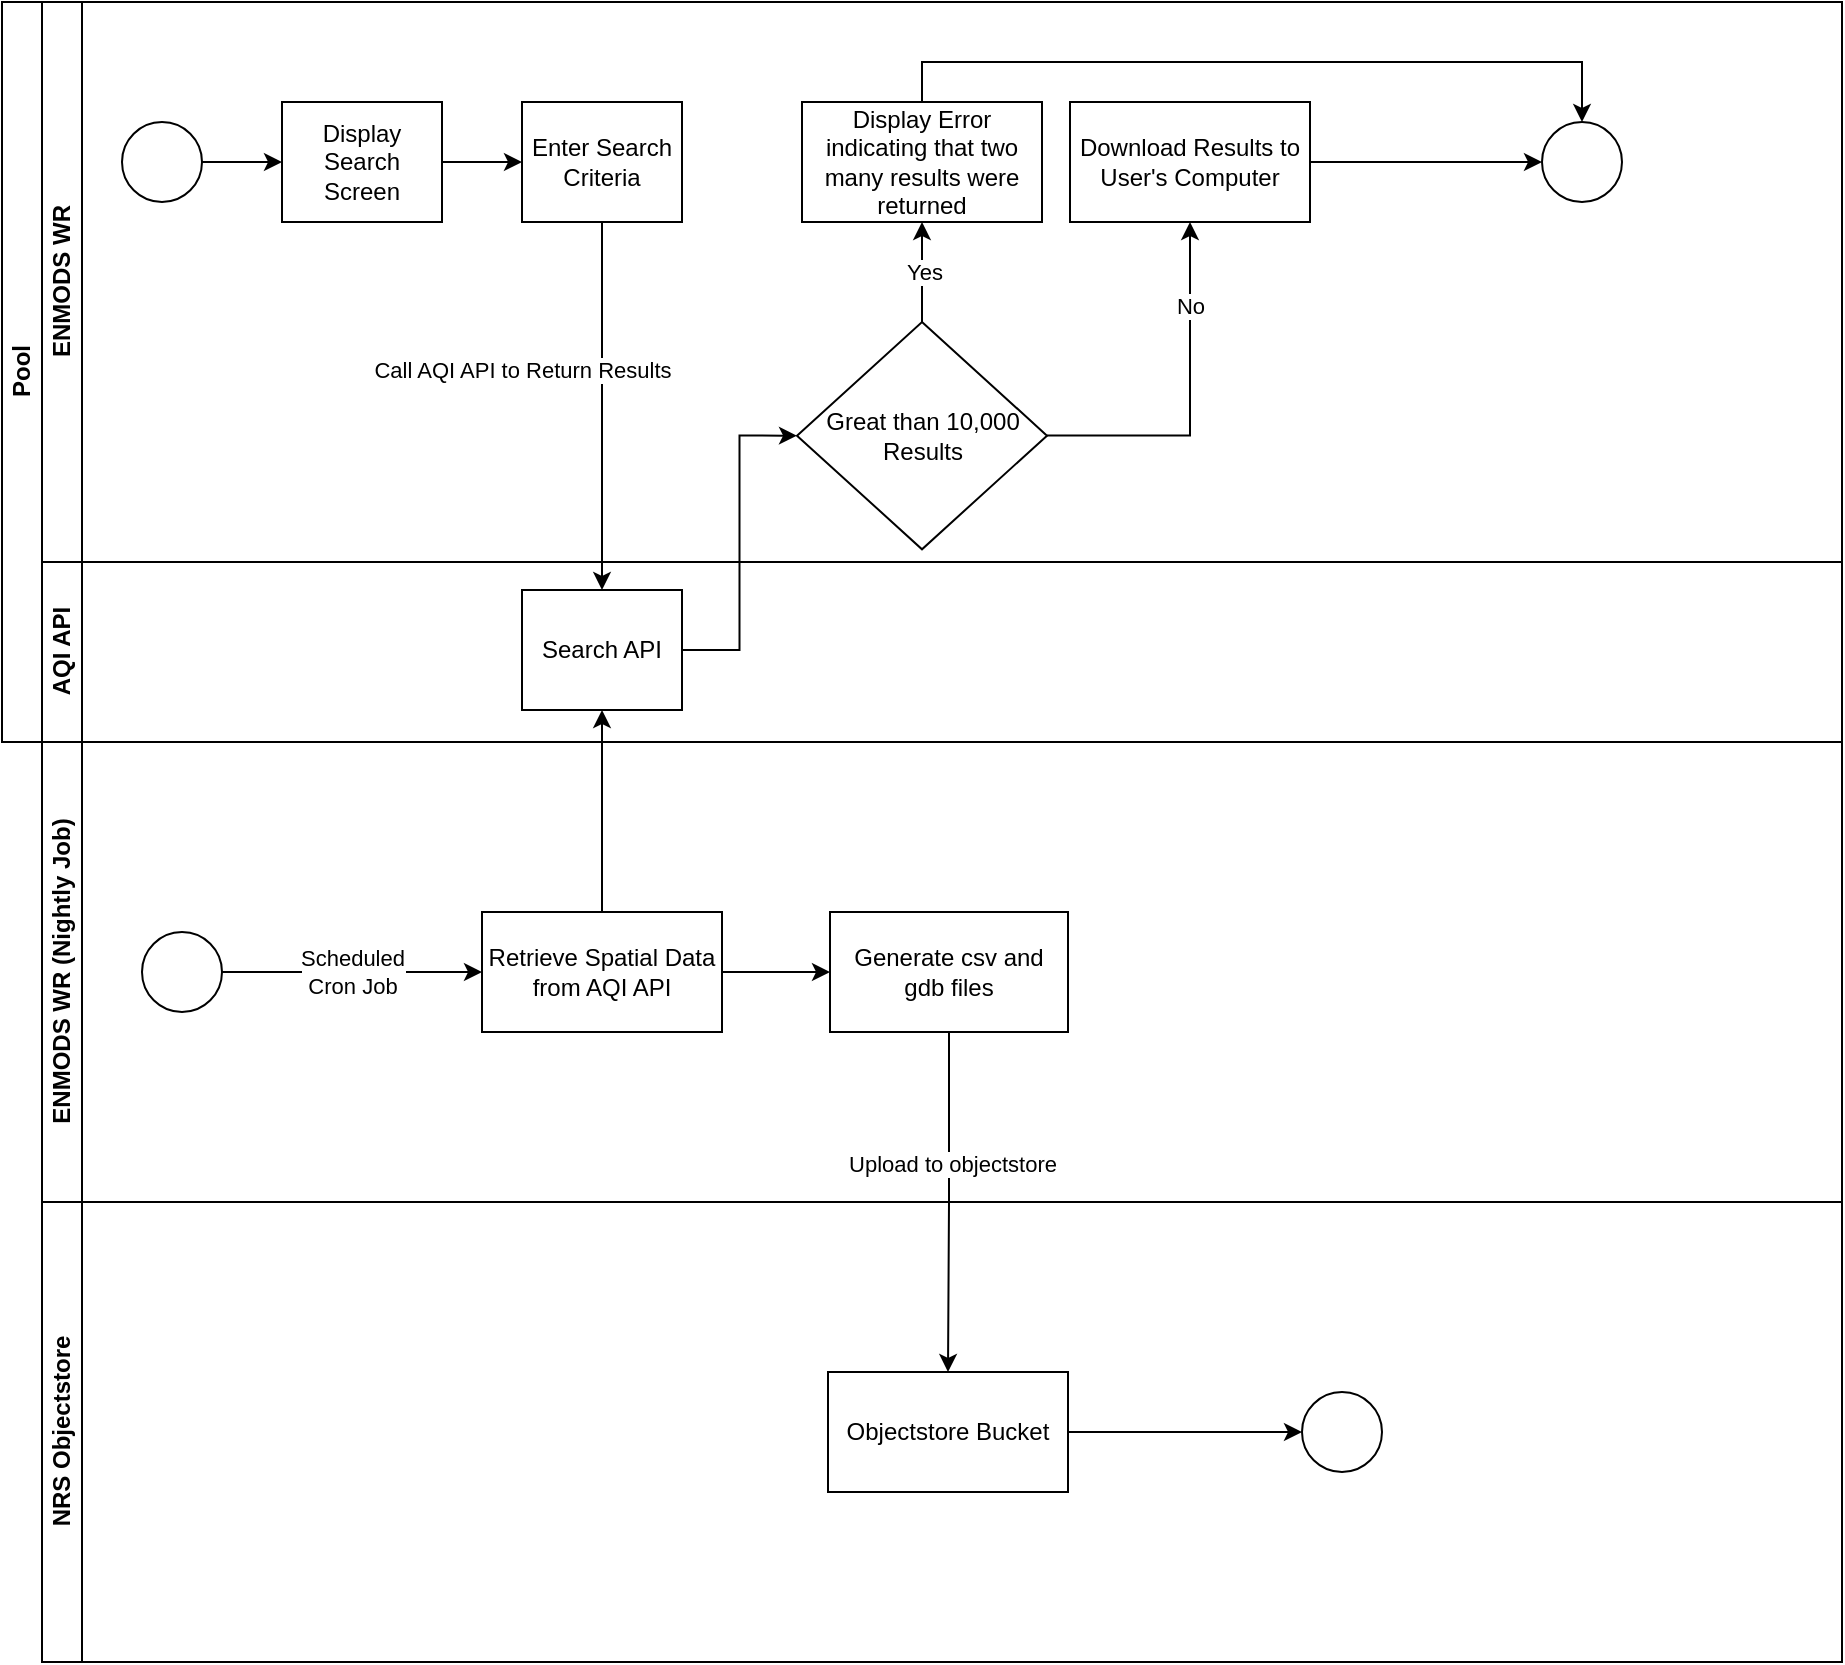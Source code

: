 <mxfile version="27.1.0">
  <diagram id="prtHgNgQTEPvFCAcTncT" name="Page-1">
    <mxGraphModel dx="2061" dy="749" grid="1" gridSize="10" guides="1" tooltips="1" connect="1" arrows="1" fold="1" page="1" pageScale="1" pageWidth="827" pageHeight="1169" math="0" shadow="0">
      <root>
        <mxCell id="0" />
        <mxCell id="1" parent="0" />
        <mxCell id="dNxyNK7c78bLwvsdeMH5-19" value="Pool" style="swimlane;html=1;childLayout=stackLayout;resizeParent=1;resizeParentMax=0;horizontal=0;startSize=20;horizontalStack=0;" parent="1" vertex="1">
          <mxGeometry x="-120" y="120" width="920" height="370" as="geometry" />
        </mxCell>
        <mxCell id="dNxyNK7c78bLwvsdeMH5-20" value="ENMODS WR" style="swimlane;html=1;startSize=20;horizontal=0;" parent="dNxyNK7c78bLwvsdeMH5-19" vertex="1">
          <mxGeometry x="20" width="900" height="280" as="geometry" />
        </mxCell>
        <mxCell id="dNxyNK7c78bLwvsdeMH5-25" value="" style="edgeStyle=orthogonalEdgeStyle;rounded=0;orthogonalLoop=1;jettySize=auto;html=1;" parent="dNxyNK7c78bLwvsdeMH5-20" source="dNxyNK7c78bLwvsdeMH5-23" target="dNxyNK7c78bLwvsdeMH5-24" edge="1">
          <mxGeometry relative="1" as="geometry" />
        </mxCell>
        <mxCell id="dNxyNK7c78bLwvsdeMH5-23" value="" style="ellipse;whiteSpace=wrap;html=1;" parent="dNxyNK7c78bLwvsdeMH5-20" vertex="1">
          <mxGeometry x="40" y="60" width="40" height="40" as="geometry" />
        </mxCell>
        <mxCell id="baqCoUqVgwDe4w2ZhGsL-18" style="edgeStyle=orthogonalEdgeStyle;rounded=0;orthogonalLoop=1;jettySize=auto;html=1;" parent="dNxyNK7c78bLwvsdeMH5-20" source="dNxyNK7c78bLwvsdeMH5-24" target="dNxyNK7c78bLwvsdeMH5-30" edge="1">
          <mxGeometry relative="1" as="geometry" />
        </mxCell>
        <mxCell id="dNxyNK7c78bLwvsdeMH5-24" value="Display Search Screen" style="rounded=0;whiteSpace=wrap;html=1;fontFamily=Helvetica;fontSize=12;fontColor=#000000;align=center;" parent="dNxyNK7c78bLwvsdeMH5-20" vertex="1">
          <mxGeometry x="120" y="50" width="80" height="60" as="geometry" />
        </mxCell>
        <mxCell id="dNxyNK7c78bLwvsdeMH5-30" value="Enter Search Criteria" style="rounded=0;whiteSpace=wrap;html=1;fontFamily=Helvetica;fontSize=12;fontColor=#000000;align=center;" parent="dNxyNK7c78bLwvsdeMH5-20" vertex="1">
          <mxGeometry x="240" y="50" width="80" height="60" as="geometry" />
        </mxCell>
        <mxCell id="dNxyNK7c78bLwvsdeMH5-32" value="" style="ellipse;whiteSpace=wrap;html=1;" parent="dNxyNK7c78bLwvsdeMH5-20" vertex="1">
          <mxGeometry x="750" y="60" width="40" height="40" as="geometry" />
        </mxCell>
        <mxCell id="baqCoUqVgwDe4w2ZhGsL-17" style="edgeStyle=orthogonalEdgeStyle;rounded=0;orthogonalLoop=1;jettySize=auto;html=1;exitX=0.5;exitY=0;exitDx=0;exitDy=0;entryX=0.5;entryY=0;entryDx=0;entryDy=0;" parent="dNxyNK7c78bLwvsdeMH5-20" source="baqCoUqVgwDe4w2ZhGsL-4" target="dNxyNK7c78bLwvsdeMH5-32" edge="1">
          <mxGeometry relative="1" as="geometry" />
        </mxCell>
        <mxCell id="baqCoUqVgwDe4w2ZhGsL-4" value="Display Error indicating that two many results were returned" style="rounded=0;whiteSpace=wrap;html=1;" parent="dNxyNK7c78bLwvsdeMH5-20" vertex="1">
          <mxGeometry x="380" y="50" width="120" height="60" as="geometry" />
        </mxCell>
        <mxCell id="baqCoUqVgwDe4w2ZhGsL-9" style="edgeStyle=orthogonalEdgeStyle;rounded=0;orthogonalLoop=1;jettySize=auto;html=1;" parent="dNxyNK7c78bLwvsdeMH5-20" source="baqCoUqVgwDe4w2ZhGsL-7" target="dNxyNK7c78bLwvsdeMH5-32" edge="1">
          <mxGeometry relative="1" as="geometry" />
        </mxCell>
        <mxCell id="baqCoUqVgwDe4w2ZhGsL-7" value="Download Results to User&#39;s Computer" style="rounded=0;whiteSpace=wrap;html=1;" parent="dNxyNK7c78bLwvsdeMH5-20" vertex="1">
          <mxGeometry x="514" y="50" width="120" height="60" as="geometry" />
        </mxCell>
        <mxCell id="baqCoUqVgwDe4w2ZhGsL-2" value="Great than 10,000 Results" style="rhombus;whiteSpace=wrap;html=1;" parent="dNxyNK7c78bLwvsdeMH5-20" vertex="1">
          <mxGeometry x="377.5" y="160" width="125" height="113.64" as="geometry" />
        </mxCell>
        <mxCell id="baqCoUqVgwDe4w2ZhGsL-5" style="edgeStyle=orthogonalEdgeStyle;rounded=0;orthogonalLoop=1;jettySize=auto;html=1;entryX=0.5;entryY=1;entryDx=0;entryDy=0;" parent="dNxyNK7c78bLwvsdeMH5-20" source="baqCoUqVgwDe4w2ZhGsL-2" target="baqCoUqVgwDe4w2ZhGsL-4" edge="1">
          <mxGeometry relative="1" as="geometry" />
        </mxCell>
        <mxCell id="baqCoUqVgwDe4w2ZhGsL-6" value="Yes" style="edgeLabel;html=1;align=center;verticalAlign=middle;resizable=0;points=[];" parent="baqCoUqVgwDe4w2ZhGsL-5" vertex="1" connectable="0">
          <mxGeometry y="-1" relative="1" as="geometry">
            <mxPoint as="offset" />
          </mxGeometry>
        </mxCell>
        <mxCell id="baqCoUqVgwDe4w2ZhGsL-8" value="No" style="edgeStyle=orthogonalEdgeStyle;rounded=0;orthogonalLoop=1;jettySize=auto;html=1;entryX=0.5;entryY=1;entryDx=0;entryDy=0;" parent="dNxyNK7c78bLwvsdeMH5-20" source="baqCoUqVgwDe4w2ZhGsL-2" target="baqCoUqVgwDe4w2ZhGsL-7" edge="1">
          <mxGeometry x="0.528" relative="1" as="geometry">
            <mxPoint as="offset" />
          </mxGeometry>
        </mxCell>
        <mxCell id="dNxyNK7c78bLwvsdeMH5-21" value="AQI API" style="swimlane;html=1;startSize=20;horizontal=0;" parent="dNxyNK7c78bLwvsdeMH5-19" vertex="1">
          <mxGeometry x="20" y="280" width="900" height="90" as="geometry" />
        </mxCell>
        <mxCell id="dNxyNK7c78bLwvsdeMH5-26" value="Search API" style="rounded=0;whiteSpace=wrap;html=1;fontFamily=Helvetica;fontSize=12;fontColor=#000000;align=center;" parent="dNxyNK7c78bLwvsdeMH5-21" vertex="1">
          <mxGeometry x="240" y="14" width="80" height="60" as="geometry" />
        </mxCell>
        <mxCell id="baqCoUqVgwDe4w2ZhGsL-1" value="Call AQI API to Return Results" style="edgeStyle=orthogonalEdgeStyle;rounded=0;orthogonalLoop=1;jettySize=auto;html=1;" parent="dNxyNK7c78bLwvsdeMH5-19" source="dNxyNK7c78bLwvsdeMH5-30" target="dNxyNK7c78bLwvsdeMH5-26" edge="1">
          <mxGeometry x="-0.2" y="-40" relative="1" as="geometry">
            <mxPoint as="offset" />
          </mxGeometry>
        </mxCell>
        <mxCell id="baqCoUqVgwDe4w2ZhGsL-3" style="edgeStyle=orthogonalEdgeStyle;rounded=0;orthogonalLoop=1;jettySize=auto;html=1;entryX=0;entryY=0.5;entryDx=0;entryDy=0;" parent="dNxyNK7c78bLwvsdeMH5-19" source="dNxyNK7c78bLwvsdeMH5-26" target="baqCoUqVgwDe4w2ZhGsL-2" edge="1">
          <mxGeometry relative="1" as="geometry" />
        </mxCell>
        <mxCell id="baqCoUqVgwDe4w2ZhGsL-10" value="&lt;div&gt;ENMODS WR (Nightly Job)&lt;/div&gt;" style="swimlane;html=1;startSize=20;horizontal=0;" parent="1" vertex="1">
          <mxGeometry x="-100" y="490" width="900" height="230" as="geometry" />
        </mxCell>
        <mxCell id="baqCoUqVgwDe4w2ZhGsL-20" value="" style="edgeStyle=orthogonalEdgeStyle;rounded=0;orthogonalLoop=1;jettySize=auto;html=1;" parent="baqCoUqVgwDe4w2ZhGsL-10" source="baqCoUqVgwDe4w2ZhGsL-15" target="baqCoUqVgwDe4w2ZhGsL-19" edge="1">
          <mxGeometry relative="1" as="geometry" />
        </mxCell>
        <mxCell id="baqCoUqVgwDe4w2ZhGsL-15" value="Retrieve Spatial Data from AQI API" style="rounded=0;whiteSpace=wrap;html=1;" parent="baqCoUqVgwDe4w2ZhGsL-10" vertex="1">
          <mxGeometry x="220" y="85" width="120" height="60" as="geometry" />
        </mxCell>
        <mxCell id="baqCoUqVgwDe4w2ZhGsL-19" value="Generate  csv and gdb files" style="rounded=0;whiteSpace=wrap;html=1;" parent="baqCoUqVgwDe4w2ZhGsL-10" vertex="1">
          <mxGeometry x="394" y="85" width="119" height="60" as="geometry" />
        </mxCell>
        <mxCell id="baqCoUqVgwDe4w2ZhGsL-34" value="&lt;div&gt;Scheduled&lt;/div&gt;&lt;div&gt;Cron Job&lt;/div&gt;" style="edgeStyle=orthogonalEdgeStyle;rounded=0;orthogonalLoop=1;jettySize=auto;html=1;" parent="baqCoUqVgwDe4w2ZhGsL-10" source="baqCoUqVgwDe4w2ZhGsL-29" target="baqCoUqVgwDe4w2ZhGsL-15" edge="1">
          <mxGeometry relative="1" as="geometry" />
        </mxCell>
        <mxCell id="baqCoUqVgwDe4w2ZhGsL-29" value="" style="ellipse;whiteSpace=wrap;html=1;" parent="baqCoUqVgwDe4w2ZhGsL-10" vertex="1">
          <mxGeometry x="50" y="95" width="40" height="40" as="geometry" />
        </mxCell>
        <mxCell id="baqCoUqVgwDe4w2ZhGsL-16" style="edgeStyle=orthogonalEdgeStyle;rounded=0;orthogonalLoop=1;jettySize=auto;html=1;" parent="1" source="baqCoUqVgwDe4w2ZhGsL-15" target="dNxyNK7c78bLwvsdeMH5-26" edge="1">
          <mxGeometry relative="1" as="geometry" />
        </mxCell>
        <mxCell id="baqCoUqVgwDe4w2ZhGsL-21" value="NRS Objectstore" style="swimlane;html=1;startSize=20;horizontal=0;" parent="1" vertex="1">
          <mxGeometry x="-100" y="720" width="900" height="230" as="geometry" />
        </mxCell>
        <mxCell id="baqCoUqVgwDe4w2ZhGsL-27" style="edgeStyle=orthogonalEdgeStyle;rounded=0;orthogonalLoop=1;jettySize=auto;html=1;entryX=0;entryY=0.5;entryDx=0;entryDy=0;" parent="baqCoUqVgwDe4w2ZhGsL-21" source="baqCoUqVgwDe4w2ZhGsL-23" target="baqCoUqVgwDe4w2ZhGsL-28" edge="1">
          <mxGeometry relative="1" as="geometry">
            <mxPoint x="620" y="118" as="targetPoint" />
          </mxGeometry>
        </mxCell>
        <mxCell id="baqCoUqVgwDe4w2ZhGsL-23" value="Objectstore Bucket" style="rounded=0;whiteSpace=wrap;html=1;" parent="baqCoUqVgwDe4w2ZhGsL-21" vertex="1">
          <mxGeometry x="393" y="85" width="120" height="60" as="geometry" />
        </mxCell>
        <mxCell id="baqCoUqVgwDe4w2ZhGsL-28" value="" style="ellipse;whiteSpace=wrap;html=1;" parent="baqCoUqVgwDe4w2ZhGsL-21" vertex="1">
          <mxGeometry x="630" y="95" width="40" height="40" as="geometry" />
        </mxCell>
        <mxCell id="baqCoUqVgwDe4w2ZhGsL-25" style="edgeStyle=orthogonalEdgeStyle;rounded=0;orthogonalLoop=1;jettySize=auto;html=1;" parent="1" source="baqCoUqVgwDe4w2ZhGsL-19" target="baqCoUqVgwDe4w2ZhGsL-23" edge="1">
          <mxGeometry relative="1" as="geometry" />
        </mxCell>
        <mxCell id="baqCoUqVgwDe4w2ZhGsL-26" value="Upload to objectstore" style="edgeLabel;html=1;align=center;verticalAlign=middle;resizable=0;points=[];" parent="baqCoUqVgwDe4w2ZhGsL-25" vertex="1" connectable="0">
          <mxGeometry x="-0.226" y="1" relative="1" as="geometry">
            <mxPoint as="offset" />
          </mxGeometry>
        </mxCell>
      </root>
    </mxGraphModel>
  </diagram>
</mxfile>
